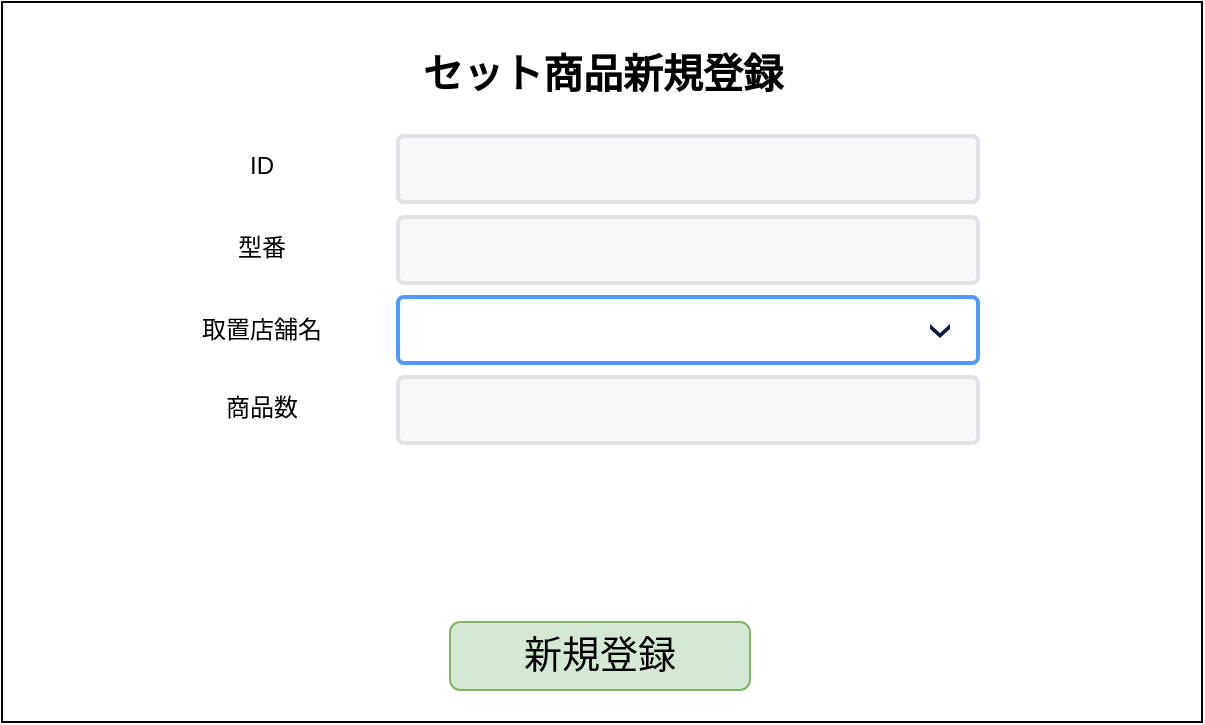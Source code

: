 <mxfile version="15.6.8" type="embed">
    <diagram id="j0K7GXugZ8sJmvvPLv_j" name="ページ1">
        <mxGraphModel dx="561" dy="445" grid="1" gridSize="10" guides="1" tooltips="1" connect="1" arrows="1" fold="1" page="1" pageScale="1" pageWidth="827" pageHeight="1169" math="0" shadow="0">
            <root>
                <mxCell id="0"/>
                <mxCell id="1" parent="0"/>
                <mxCell id="2" value="" style="rounded=0;whiteSpace=wrap;html=1;fillColor=default;strokeColor=default;fontColor=default;" vertex="1" parent="1">
                    <mxGeometry x="40" y="40" width="600" height="360" as="geometry"/>
                </mxCell>
                <mxCell id="3" value="セット商品新規登録" style="text;html=1;strokeColor=none;fillColor=none;align=center;verticalAlign=middle;whiteSpace=wrap;rounded=0;fontColor=default;fontStyle=1;fontSize=20;" vertex="1" parent="1">
                    <mxGeometry x="227.5" y="50" width="225" height="50" as="geometry"/>
                </mxCell>
                <mxCell id="4" value="ID" style="text;html=1;strokeColor=none;fillColor=none;align=center;verticalAlign=middle;whiteSpace=wrap;rounded=0;" vertex="1" parent="1">
                    <mxGeometry x="140" y="107" width="60" height="30" as="geometry"/>
                </mxCell>
                <mxCell id="5" value="" style="rounded=1;arcSize=9;fillColor=#F7F8F9;align=left;spacingLeft=5;strokeColor=#DEE1E6;html=1;strokeWidth=2;fontSize=12" vertex="1" parent="1">
                    <mxGeometry x="238" y="107" width="290" height="33" as="geometry"/>
                </mxCell>
                <mxCell id="6" value="型番" style="text;html=1;strokeColor=none;fillColor=none;align=center;verticalAlign=middle;whiteSpace=wrap;rounded=0;" vertex="1" parent="1">
                    <mxGeometry x="120" y="147.5" width="100" height="30" as="geometry"/>
                </mxCell>
                <mxCell id="7" value="" style="rounded=1;arcSize=9;fillColor=#F7F8F9;align=left;spacingLeft=5;strokeColor=#DEE1E6;html=1;strokeWidth=2;fontSize=12" vertex="1" parent="1">
                    <mxGeometry x="238" y="147.5" width="290" height="33" as="geometry"/>
                </mxCell>
                <mxCell id="8" value="取置店舗名" style="text;html=1;strokeColor=none;fillColor=none;align=center;verticalAlign=middle;whiteSpace=wrap;rounded=0;" vertex="1" parent="1">
                    <mxGeometry x="135" y="189" width="70" height="30" as="geometry"/>
                </mxCell>
                <mxCell id="9" value="商品数" style="text;html=1;strokeColor=none;fillColor=none;align=center;verticalAlign=middle;whiteSpace=wrap;rounded=0;" vertex="1" parent="1">
                    <mxGeometry x="135" y="227.5" width="70" height="30" as="geometry"/>
                </mxCell>
                <mxCell id="10" value="" style="rounded=1;arcSize=9;fillColor=#ffffff;strokeColor=#4C9AFF;html=1;strokeWidth=2;spacingLeft=30;fontColor=#000000;align=left" vertex="1" parent="1">
                    <mxGeometry x="238" y="187.5" width="290" height="33" as="geometry"/>
                </mxCell>
                <mxCell id="11" value="" style="shape=step;whiteSpace=wrap;html=1;rounded=0;strokeColor=none;strokeWidth=2;fillColor=#0A1E43;gradientColor=none;fontFamily=Verdana;fontSize=14;fontColor=#000000;align=left;direction=south;size=0.65;" vertex="1" parent="10">
                    <mxGeometry x="1" y="0.5" width="10" height="7" relative="1" as="geometry">
                        <mxPoint x="-24" y="-3" as="offset"/>
                    </mxGeometry>
                </mxCell>
                <mxCell id="12" value="" style="rounded=1;arcSize=9;fillColor=#F7F8F9;align=left;spacingLeft=5;strokeColor=#DEE1E6;html=1;strokeWidth=2;fontSize=12" vertex="1" parent="1">
                    <mxGeometry x="238" y="227.5" width="290" height="33" as="geometry"/>
                </mxCell>
                <mxCell id="17" value="&lt;span style=&quot;font-size: 19px&quot;&gt;新規登録&lt;/span&gt;" style="rounded=1;whiteSpace=wrap;html=1;align=center;labelBackgroundColor=none;fillColor=#d5e8d4;strokeColor=#82b366;" vertex="1" parent="1">
                    <mxGeometry x="264" y="350" width="150" height="34" as="geometry"/>
                </mxCell>
            </root>
        </mxGraphModel>
    </diagram>
</mxfile>